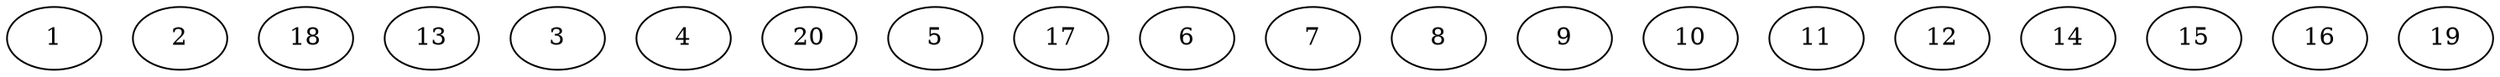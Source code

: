  strict graph {  
 node [shape= ellipse];
1	2	18	13	3	4	20	5	17	6	7	8	9	10	11	12	14	15	16	19	;
}
